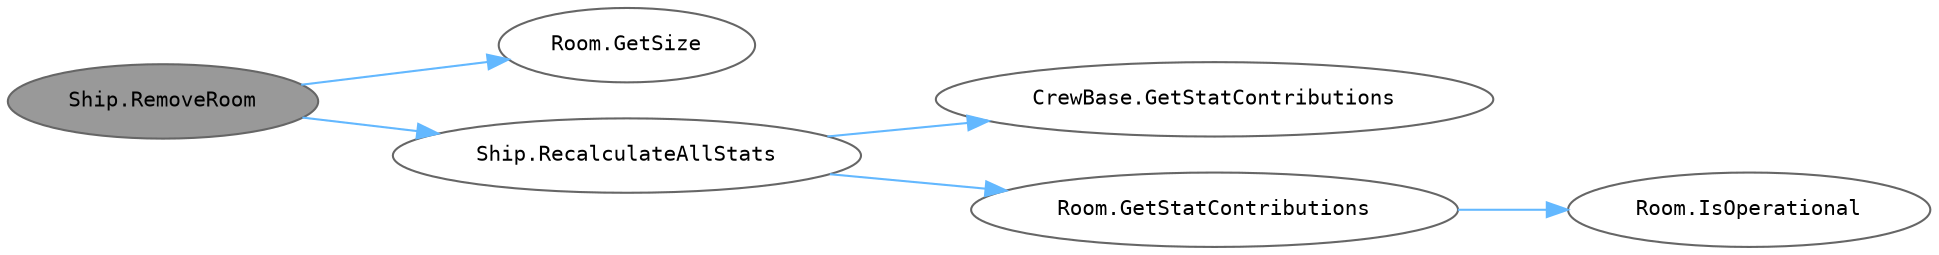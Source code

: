 digraph "Ship.RemoveRoom"
{
 // INTERACTIVE_SVG=YES
 // LATEX_PDF_SIZE
  bgcolor="transparent";
  edge [fontname=Helvetica,fontsize=10,labelfontname=Helvetica,labelfontsize=10];
  node [fontname=Helvetica,fontsize=10,fontname=Consolas fontsize=10 style=filled height=0.2 width=0.4 margin=0.1];
  rankdir="LR";
  Node1 [id="Node000001",label="Ship.RemoveRoom",height=0.2,width=0.4,color="gray40", fillcolor="grey60", style="filled", fontcolor="black",tooltip="지정한 룸을 함선에서 제거합니다."];
  Node1 -> Node2 [id="edge1_Node000001_Node000002",color="steelblue1",style="solid",tooltip=" "];
  Node2 [id="Node000002",label="Room.GetSize",height=0.2,width=0.4,color="grey40", fillcolor="white", style="filled",URL="$class_room.html#a6e2b4f59e53e2762095ac1e11401a535",tooltip="방의 크기를 반환합니다."];
  Node1 -> Node3 [id="edge2_Node000001_Node000003",color="steelblue1",style="solid",tooltip=" "];
  Node3 [id="Node000003",label="Ship.RecalculateAllStats",height=0.2,width=0.4,color="grey40", fillcolor="white", style="filled",URL="$class_ship.html#a8f3f2bdca106f32f2d4c2b3f892a139f",tooltip="현재 함선의 모든 스탯을 다시 계산합니다. 방, 시스템, 선원의 기여도를 반영합니다."];
  Node3 -> Node4 [id="edge3_Node000003_Node000004",color="steelblue1",style="solid",tooltip=" "];
  Node4 [id="Node000004",label="CrewBase.GetStatContributions",height=0.2,width=0.4,color="grey40", fillcolor="white", style="filled",URL="$class_crew_base.html#a0c35d7b81e7bbda6c1187cd56da46b19",tooltip="선원이 함선 스탯에 기여하는 수치를 반환합니다. 예: 산소 소모량 등."];
  Node3 -> Node5 [id="edge4_Node000003_Node000005",color="steelblue1",style="solid",tooltip=" "];
  Node5 [id="Node000005",label="Room.GetStatContributions",height=0.2,width=0.4,color="grey40", fillcolor="white", style="filled",URL="$class_room.html#a99469af3a1771eba3a5ded55618dadac",tooltip="방이 함선 스탯에 기여하는 값을 반환합니다."];
  Node5 -> Node6 [id="edge5_Node000005_Node000006",color="steelblue1",style="solid",tooltip=" "];
  Node6 [id="Node000006",label="Room.IsOperational",height=0.2,width=0.4,color="grey40", fillcolor="white", style="filled",URL="$class_room.html#a0f32e752b4605a8bba077145b76b8e98",tooltip="방이 작동 가능한 상태인지 확인합니다."];
}
